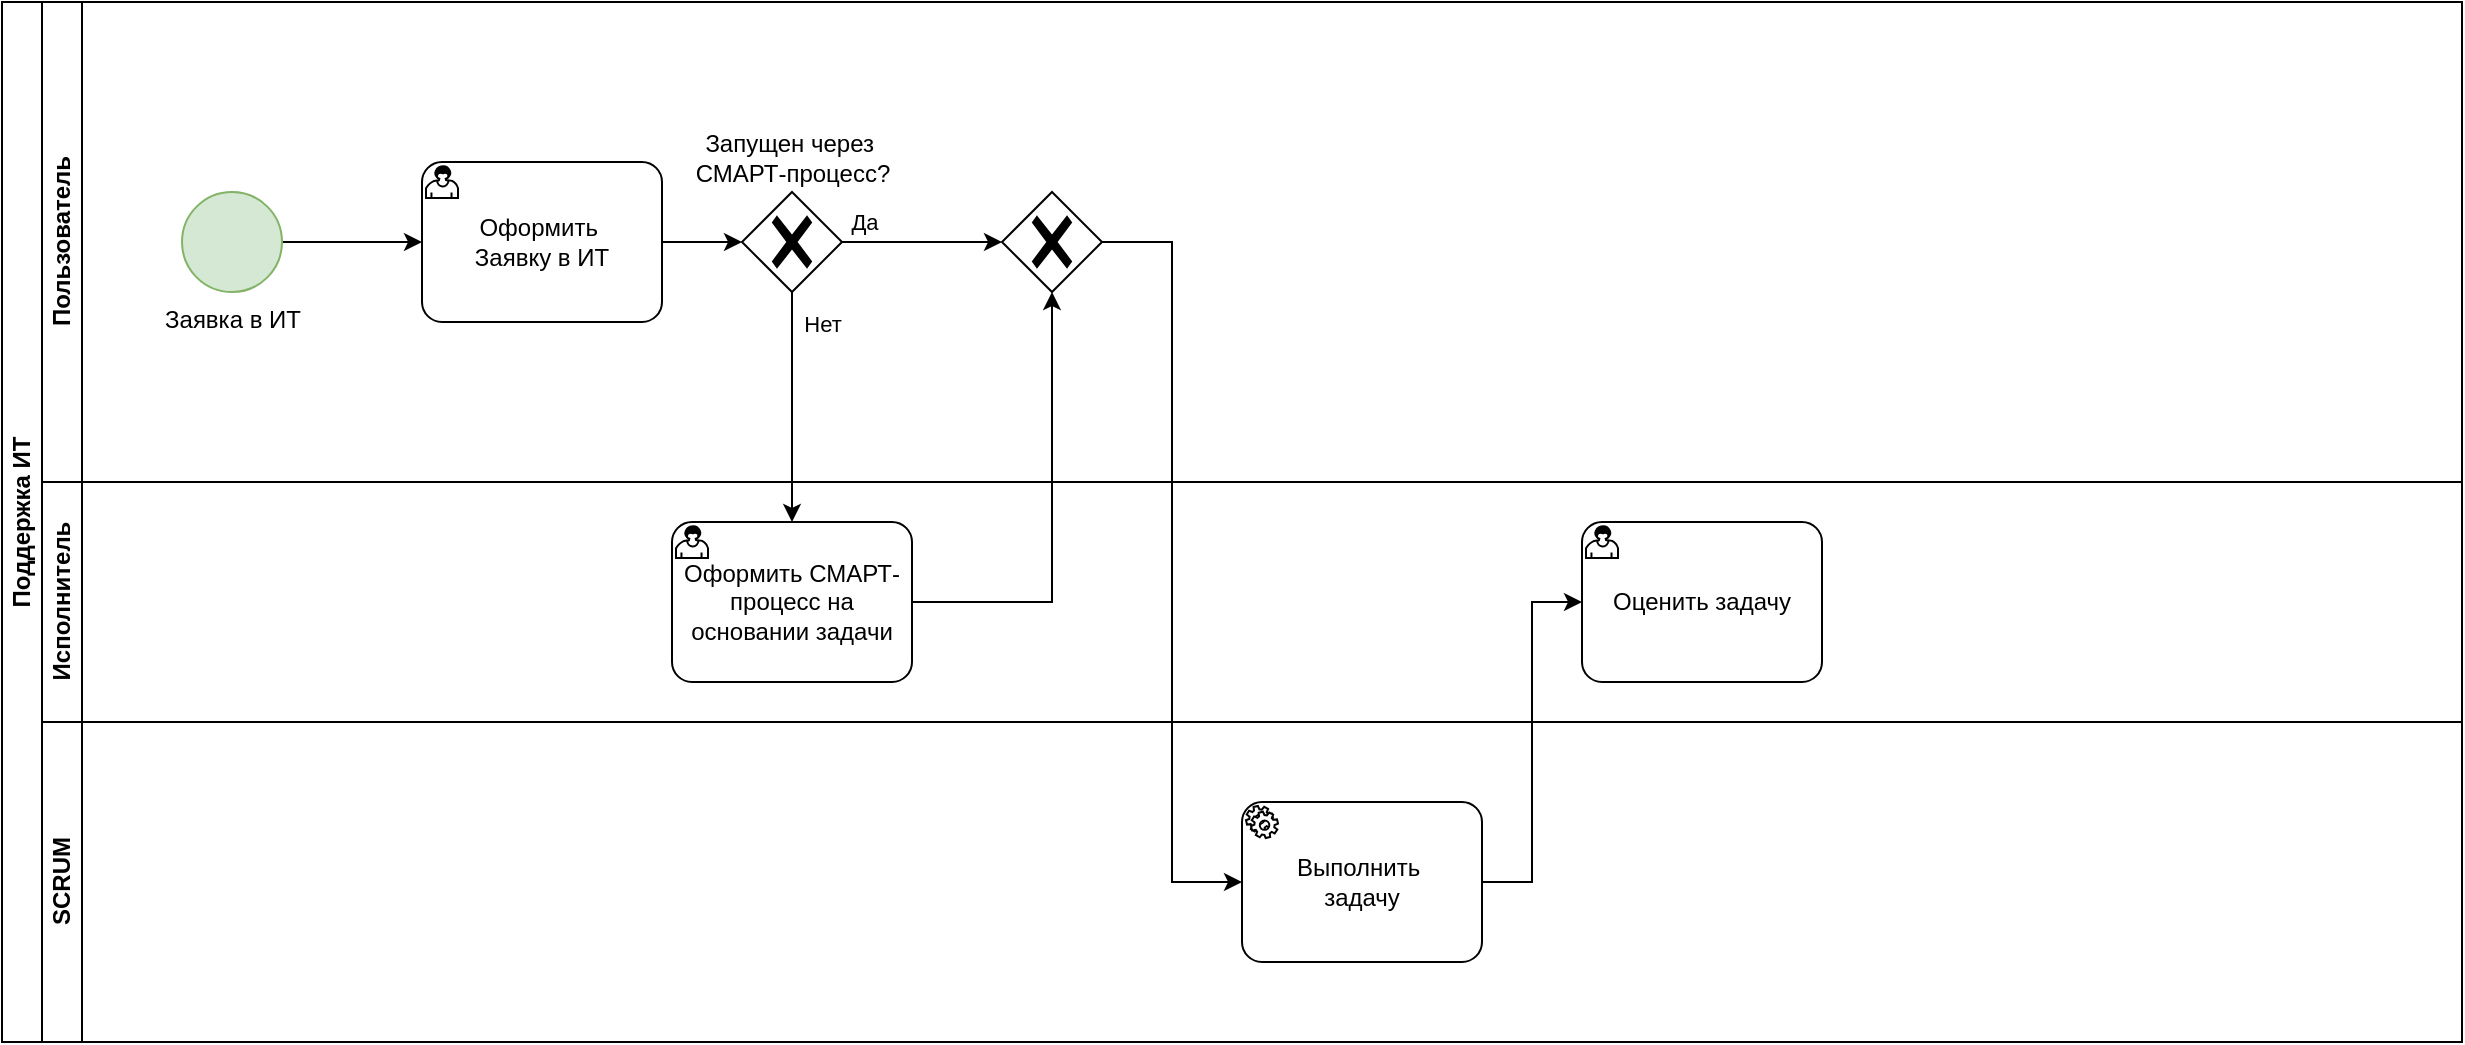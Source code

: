 <mxfile version="24.4.13" type="github">
  <diagram name="Страница — 1" id="kG7hITTP2PzdcbItxc-G">
    <mxGraphModel dx="1380" dy="739" grid="1" gridSize="10" guides="1" tooltips="1" connect="1" arrows="1" fold="1" page="0" pageScale="1" pageWidth="827" pageHeight="1169" math="0" shadow="0">
      <root>
        <mxCell id="0" />
        <mxCell id="1" parent="0" />
        <mxCell id="lPACUD7Po6VS-SwUSSrr-1" value="Поддержка ИТ" style="swimlane;html=1;childLayout=stackLayout;resizeParent=1;resizeParentMax=0;horizontal=0;startSize=20;horizontalStack=0;whiteSpace=wrap;" parent="1" vertex="1">
          <mxGeometry x="170" y="200" width="1230" height="520" as="geometry" />
        </mxCell>
        <mxCell id="lPACUD7Po6VS-SwUSSrr-2" value="Пользователь" style="swimlane;html=1;startSize=20;horizontal=0;" parent="lPACUD7Po6VS-SwUSSrr-1" vertex="1">
          <mxGeometry x="20" width="1210" height="240" as="geometry" />
        </mxCell>
        <mxCell id="lPACUD7Po6VS-SwUSSrr-7" style="edgeStyle=orthogonalEdgeStyle;rounded=0;orthogonalLoop=1;jettySize=auto;html=1;" parent="lPACUD7Po6VS-SwUSSrr-2" source="lPACUD7Po6VS-SwUSSrr-5" target="lPACUD7Po6VS-SwUSSrr-6" edge="1">
          <mxGeometry relative="1" as="geometry" />
        </mxCell>
        <mxCell id="lPACUD7Po6VS-SwUSSrr-5" value="Заявка в ИТ" style="points=[[0.145,0.145,0],[0.5,0,0],[0.855,0.145,0],[1,0.5,0],[0.855,0.855,0],[0.5,1,0],[0.145,0.855,0],[0,0.5,0]];shape=mxgraph.bpmn.event;html=1;verticalLabelPosition=bottom;labelBackgroundColor=#ffffff;verticalAlign=top;align=center;perimeter=ellipsePerimeter;outlineConnect=0;aspect=fixed;outline=standard;symbol=general;fillColor=#d5e8d4;strokeColor=#82b366;" parent="lPACUD7Po6VS-SwUSSrr-2" vertex="1">
          <mxGeometry x="70" y="95" width="50" height="50" as="geometry" />
        </mxCell>
        <mxCell id="Gqug1_hkVFmLzdhycssZ-2" style="edgeStyle=orthogonalEdgeStyle;rounded=0;orthogonalLoop=1;jettySize=auto;html=1;" edge="1" parent="lPACUD7Po6VS-SwUSSrr-2" source="lPACUD7Po6VS-SwUSSrr-6" target="Gqug1_hkVFmLzdhycssZ-1">
          <mxGeometry relative="1" as="geometry" />
        </mxCell>
        <mxCell id="lPACUD7Po6VS-SwUSSrr-6" value="Оформить&amp;nbsp;&lt;div style=&quot;font-size: 12px;&quot;&gt;Заявку в ИТ&lt;/div&gt;" style="points=[[0.25,0,0],[0.5,0,0],[0.75,0,0],[1,0.25,0],[1,0.5,0],[1,0.75,0],[0.75,1,0],[0.5,1,0],[0.25,1,0],[0,0.75,0],[0,0.5,0],[0,0.25,0]];shape=mxgraph.bpmn.task;whiteSpace=wrap;rectStyle=rounded;size=10;html=1;container=1;expand=0;collapsible=0;taskMarker=user;fontSize=12;" parent="lPACUD7Po6VS-SwUSSrr-2" vertex="1">
          <mxGeometry x="190" y="80" width="120" height="80" as="geometry" />
        </mxCell>
        <mxCell id="Gqug1_hkVFmLzdhycssZ-11" value="" style="edgeStyle=orthogonalEdgeStyle;rounded=0;orthogonalLoop=1;jettySize=auto;html=1;" edge="1" parent="lPACUD7Po6VS-SwUSSrr-2" source="Gqug1_hkVFmLzdhycssZ-1" target="Gqug1_hkVFmLzdhycssZ-10">
          <mxGeometry relative="1" as="geometry" />
        </mxCell>
        <mxCell id="Gqug1_hkVFmLzdhycssZ-12" value="Да" style="edgeLabel;html=1;align=center;verticalAlign=middle;resizable=0;points=[];" vertex="1" connectable="0" parent="Gqug1_hkVFmLzdhycssZ-11">
          <mxGeometry x="-0.24" y="2" relative="1" as="geometry">
            <mxPoint x="-20" y="-8" as="offset" />
          </mxGeometry>
        </mxCell>
        <mxCell id="Gqug1_hkVFmLzdhycssZ-1" value="&lt;font style=&quot;font-size: 12px;&quot;&gt;Запущен через&amp;nbsp;&lt;/font&gt;&lt;div style=&quot;&quot;&gt;&lt;font style=&quot;font-size: 12px;&quot;&gt;СМАРТ-процесс?&lt;/font&gt;&lt;/div&gt;" style="points=[[0.25,0.25,0],[0.5,0,0],[0.75,0.25,0],[1,0.5,0],[0.75,0.75,0],[0.5,1,0],[0.25,0.75,0],[0,0.5,0]];shape=mxgraph.bpmn.gateway2;html=1;verticalLabelPosition=top;labelBackgroundColor=#ffffff;verticalAlign=bottom;align=center;perimeter=rhombusPerimeter;outlineConnect=0;outline=none;symbol=none;gwType=exclusive;labelPosition=center;" vertex="1" parent="lPACUD7Po6VS-SwUSSrr-2">
          <mxGeometry x="350" y="95" width="50" height="50" as="geometry" />
        </mxCell>
        <mxCell id="Gqug1_hkVFmLzdhycssZ-10" value="" style="points=[[0.25,0.25,0],[0.5,0,0],[0.75,0.25,0],[1,0.5,0],[0.75,0.75,0],[0.5,1,0],[0.25,0.75,0],[0,0.5,0]];shape=mxgraph.bpmn.gateway2;html=1;verticalLabelPosition=top;labelBackgroundColor=#ffffff;verticalAlign=bottom;align=center;perimeter=rhombusPerimeter;outlineConnect=0;outline=none;symbol=none;gwType=exclusive;labelPosition=center;" vertex="1" parent="lPACUD7Po6VS-SwUSSrr-2">
          <mxGeometry x="480" y="95" width="50" height="50" as="geometry" />
        </mxCell>
        <mxCell id="lPACUD7Po6VS-SwUSSrr-3" value="Исполнитель" style="swimlane;html=1;startSize=20;horizontal=0;" parent="lPACUD7Po6VS-SwUSSrr-1" vertex="1">
          <mxGeometry x="20" y="240" width="1210" height="120" as="geometry" />
        </mxCell>
        <mxCell id="Gqug1_hkVFmLzdhycssZ-7" value="Оформить СМАРТ-процесс на основании задачи" style="points=[[0.25,0,0],[0.5,0,0],[0.75,0,0],[1,0.25,0],[1,0.5,0],[1,0.75,0],[0.75,1,0],[0.5,1,0],[0.25,1,0],[0,0.75,0],[0,0.5,0],[0,0.25,0]];shape=mxgraph.bpmn.task;whiteSpace=wrap;rectStyle=rounded;size=10;html=1;container=1;expand=0;collapsible=0;taskMarker=user;fontSize=12;" vertex="1" parent="lPACUD7Po6VS-SwUSSrr-3">
          <mxGeometry x="315" y="20" width="120" height="80" as="geometry" />
        </mxCell>
        <mxCell id="Gqug1_hkVFmLzdhycssZ-18" value="Оценить задачу" style="points=[[0.25,0,0],[0.5,0,0],[0.75,0,0],[1,0.25,0],[1,0.5,0],[1,0.75,0],[0.75,1,0],[0.5,1,0],[0.25,1,0],[0,0.75,0],[0,0.5,0],[0,0.25,0]];shape=mxgraph.bpmn.task;whiteSpace=wrap;rectStyle=rounded;size=10;html=1;container=1;expand=0;collapsible=0;taskMarker=user;" vertex="1" parent="lPACUD7Po6VS-SwUSSrr-3">
          <mxGeometry x="770" y="20" width="120" height="80" as="geometry" />
        </mxCell>
        <mxCell id="lPACUD7Po6VS-SwUSSrr-4" value="SCRUM" style="swimlane;html=1;startSize=20;horizontal=0;" parent="lPACUD7Po6VS-SwUSSrr-1" vertex="1">
          <mxGeometry x="20" y="360" width="1210" height="160" as="geometry" />
        </mxCell>
        <mxCell id="Gqug1_hkVFmLzdhycssZ-16" value="Выполнить&amp;nbsp;&lt;div&gt;задачу&lt;/div&gt;" style="points=[[0.25,0,0],[0.5,0,0],[0.75,0,0],[1,0.25,0],[1,0.5,0],[1,0.75,0],[0.75,1,0],[0.5,1,0],[0.25,1,0],[0,0.75,0],[0,0.5,0],[0,0.25,0]];shape=mxgraph.bpmn.task;whiteSpace=wrap;rectStyle=rounded;size=10;html=1;container=1;expand=0;collapsible=0;taskMarker=service;" vertex="1" parent="lPACUD7Po6VS-SwUSSrr-4">
          <mxGeometry x="600" y="40" width="120" height="80" as="geometry" />
        </mxCell>
        <mxCell id="Gqug1_hkVFmLzdhycssZ-8" style="edgeStyle=orthogonalEdgeStyle;rounded=0;orthogonalLoop=1;jettySize=auto;html=1;entryX=0.5;entryY=0;entryDx=0;entryDy=0;entryPerimeter=0;" edge="1" parent="lPACUD7Po6VS-SwUSSrr-1" source="Gqug1_hkVFmLzdhycssZ-1" target="Gqug1_hkVFmLzdhycssZ-7">
          <mxGeometry relative="1" as="geometry" />
        </mxCell>
        <mxCell id="Gqug1_hkVFmLzdhycssZ-9" value="Нет" style="edgeLabel;html=1;align=center;verticalAlign=middle;resizable=0;points=[];" vertex="1" connectable="0" parent="Gqug1_hkVFmLzdhycssZ-8">
          <mxGeometry x="-0.157" y="2" relative="1" as="geometry">
            <mxPoint x="13" y="-33" as="offset" />
          </mxGeometry>
        </mxCell>
        <mxCell id="Gqug1_hkVFmLzdhycssZ-14" style="edgeStyle=orthogonalEdgeStyle;rounded=0;orthogonalLoop=1;jettySize=auto;html=1;entryX=0.5;entryY=1;entryDx=0;entryDy=0;entryPerimeter=0;" edge="1" parent="lPACUD7Po6VS-SwUSSrr-1" source="Gqug1_hkVFmLzdhycssZ-7" target="Gqug1_hkVFmLzdhycssZ-10">
          <mxGeometry relative="1" as="geometry" />
        </mxCell>
        <mxCell id="Gqug1_hkVFmLzdhycssZ-15" style="edgeStyle=orthogonalEdgeStyle;rounded=0;orthogonalLoop=1;jettySize=auto;html=1;entryX=0;entryY=0.5;entryDx=0;entryDy=0;entryPerimeter=0;" edge="1" parent="lPACUD7Po6VS-SwUSSrr-1" source="Gqug1_hkVFmLzdhycssZ-10" target="Gqug1_hkVFmLzdhycssZ-16">
          <mxGeometry relative="1" as="geometry">
            <mxPoint x="630" y="440" as="targetPoint" />
          </mxGeometry>
        </mxCell>
        <mxCell id="Gqug1_hkVFmLzdhycssZ-19" style="edgeStyle=orthogonalEdgeStyle;rounded=0;orthogonalLoop=1;jettySize=auto;html=1;entryX=0;entryY=0.5;entryDx=0;entryDy=0;entryPerimeter=0;" edge="1" parent="lPACUD7Po6VS-SwUSSrr-1" source="Gqug1_hkVFmLzdhycssZ-16" target="Gqug1_hkVFmLzdhycssZ-18">
          <mxGeometry relative="1" as="geometry" />
        </mxCell>
      </root>
    </mxGraphModel>
  </diagram>
</mxfile>
